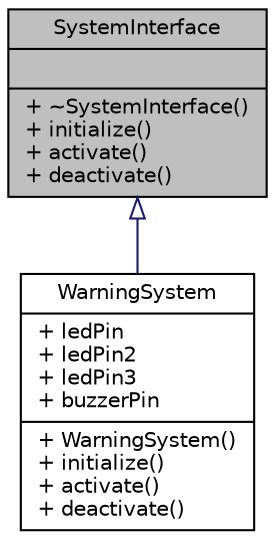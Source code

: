 digraph "SystemInterface"
{
 // LATEX_PDF_SIZE
  edge [fontname="Helvetica",fontsize="10",labelfontname="Helvetica",labelfontsize="10"];
  node [fontname="Helvetica",fontsize="10",shape=record];
  Node1 [label="{SystemInterface\n||+ ~SystemInterface()\l+ initialize()\l+ activate()\l+ deactivate()\l}",height=0.2,width=0.4,color="black", fillcolor="grey75", style="filled", fontcolor="black",tooltip="Interface for system control classes."];
  Node1 -> Node2 [dir="back",color="midnightblue",fontsize="10",style="solid",arrowtail="onormal",fontname="Helvetica"];
  Node2 [label="{WarningSystem\n|+ ledPin\l+ ledPin2\l+ ledPin3\l+ buzzerPin\l|+ WarningSystem()\l+ initialize()\l+ activate()\l+ deactivate()\l}",height=0.2,width=0.4,color="black", fillcolor="white", style="filled",URL="$classWarningSystem.html",tooltip="Manages a warning system with three LEDs and a buzzer."];
}
